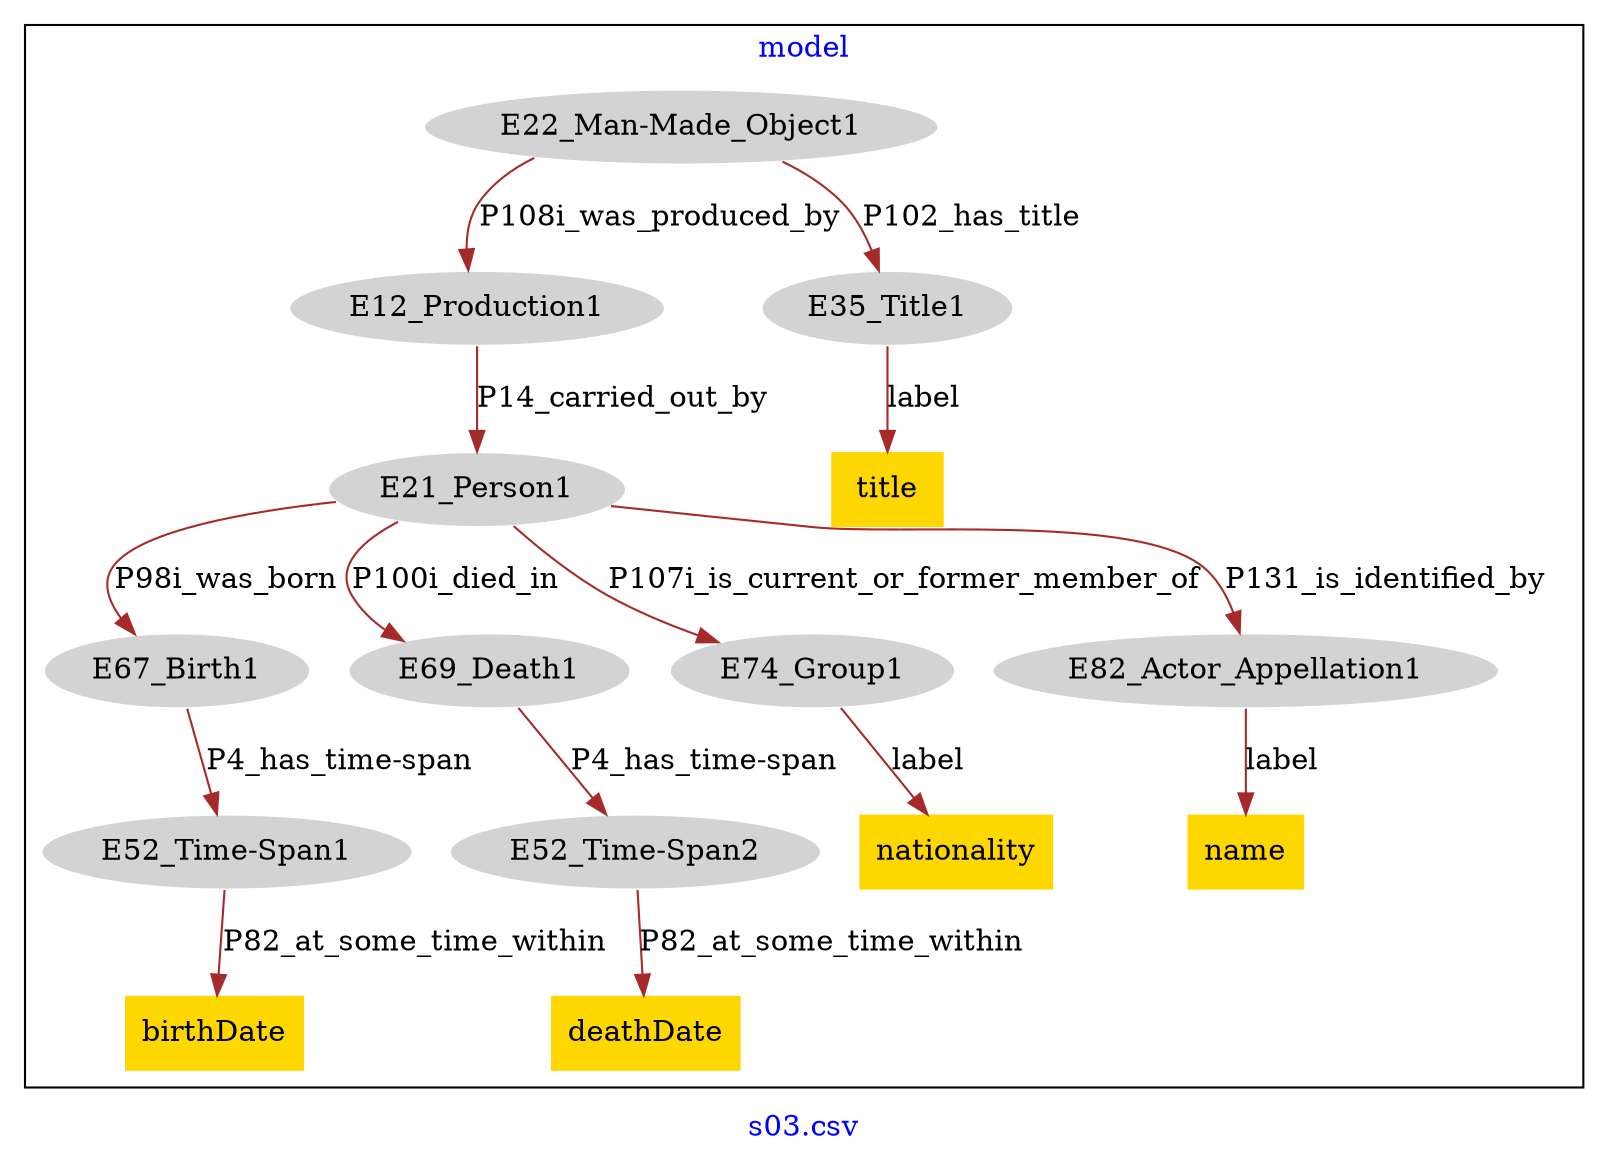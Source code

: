 digraph n0 {
fontcolor="blue"
remincross="true"
label="s03.csv"
subgraph cluster {
label="model"
n2[style="filled",color="white",fillcolor="lightgray",label="E12_Production1"];
n3[style="filled",color="white",fillcolor="lightgray",label="E21_Person1"];
n4[style="filled",color="white",fillcolor="lightgray",label="E67_Birth1"];
n5[style="filled",color="white",fillcolor="lightgray",label="E69_Death1"];
n6[style="filled",color="white",fillcolor="lightgray",label="E74_Group1"];
n7[style="filled",color="white",fillcolor="lightgray",label="E82_Actor_Appellation1"];
n8[style="filled",color="white",fillcolor="lightgray",label="E22_Man-Made_Object1"];
n9[style="filled",color="white",fillcolor="lightgray",label="E35_Title1"];
n10[style="filled",color="white",fillcolor="lightgray",label="E52_Time-Span1"];
n11[style="filled",color="white",fillcolor="lightgray",label="E52_Time-Span2"];
n12[shape="plaintext",style="filled",fillcolor="gold",label="nationality"];
n13[shape="plaintext",style="filled",fillcolor="gold",label="title"];
n14[shape="plaintext",style="filled",fillcolor="gold",label="birthDate"];
n15[shape="plaintext",style="filled",fillcolor="gold",label="name"];
n16[shape="plaintext",style="filled",fillcolor="gold",label="deathDate"];
}
n2 -> n3[color="brown",fontcolor="black",label="P14_carried_out_by"]
n3 -> n4[color="brown",fontcolor="black",label="P98i_was_born"]
n3 -> n5[color="brown",fontcolor="black",label="P100i_died_in"]
n3 -> n6[color="brown",fontcolor="black",label="P107i_is_current_or_former_member_of"]
n3 -> n7[color="brown",fontcolor="black",label="P131_is_identified_by"]
n8 -> n2[color="brown",fontcolor="black",label="P108i_was_produced_by"]
n8 -> n9[color="brown",fontcolor="black",label="P102_has_title"]
n4 -> n10[color="brown",fontcolor="black",label="P4_has_time-span"]
n5 -> n11[color="brown",fontcolor="black",label="P4_has_time-span"]
n6 -> n12[color="brown",fontcolor="black",label="label"]
n9 -> n13[color="brown",fontcolor="black",label="label"]
n10 -> n14[color="brown",fontcolor="black",label="P82_at_some_time_within"]
n7 -> n15[color="brown",fontcolor="black",label="label"]
n11 -> n16[color="brown",fontcolor="black",label="P82_at_some_time_within"]
}
